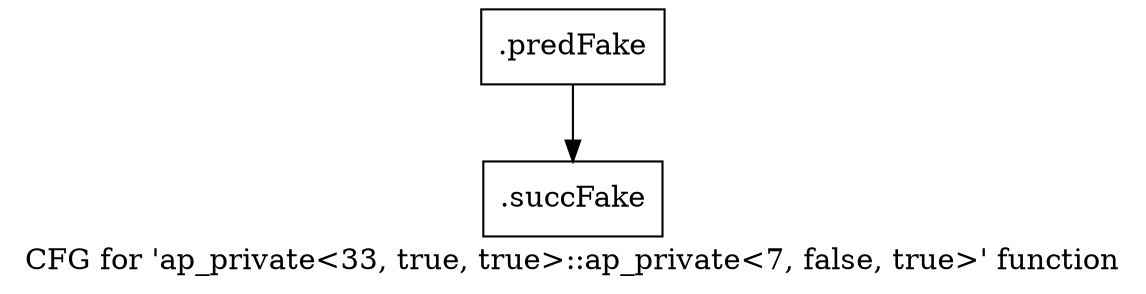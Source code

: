 digraph "CFG for 'ap_private\<33, true, true\>::ap_private\<7, false, true\>' function" {
	label="CFG for 'ap_private\<33, true, true\>::ap_private\<7, false, true\>' function";

	Node0x5e0c470 [shape=record,filename="",linenumber="",label="{.predFake}"];
	Node0x5e0c470 -> Node0x60d8c30[ callList="" memoryops="" filename="/mnt/xilinx/Vitis_HLS/2021.2/include/etc/ap_private.h" execusionnum="720"];
	Node0x60d8c30 [shape=record,filename="/mnt/xilinx/Vitis_HLS/2021.2/include/etc/ap_private.h",linenumber="1723",label="{.succFake}"];
}
